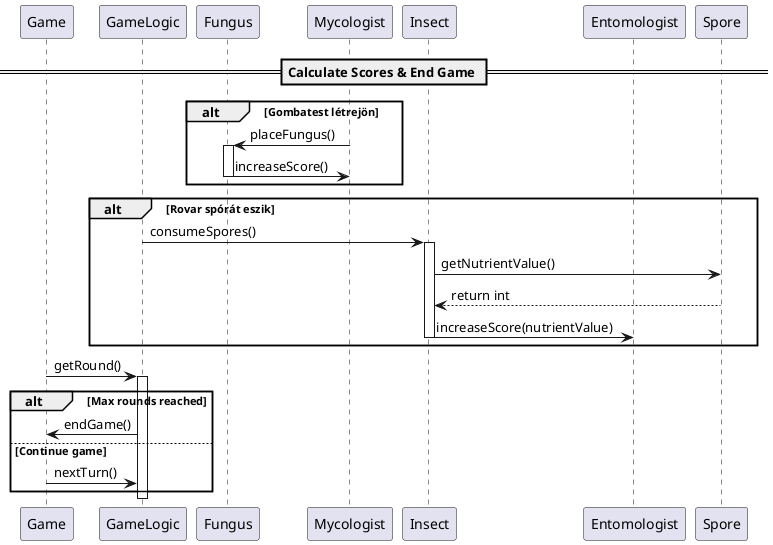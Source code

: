 @startuml
== Calculate Scores & End Game ==

participant Game
participant GameLogic
participant Fungus
participant Mycologist
participant Insect
participant Entomologist
participant Spore

alt Gombatest létrejön
    Mycologist -> Fungus: placeFungus()
    activate Fungus
    Fungus -> Mycologist: increaseScore()
    deactivate Fungus
end

alt Rovar spórát eszik
    GameLogic -> Insect: consumeSpores()
    activate Insect
    Insect -> Spore: getNutrientValue()
    Spore --> Insect: return int
    Insect -> Entomologist: increaseScore(nutrientValue)
    deactivate Insect
end

Game -> GameLogic: getRound()
activate GameLogic

alt Max rounds reached
    GameLogic -> Game: endGame()
else Continue game
    Game -> GameLogic: nextTurn()
end

deactivate GameLogic

@enduml
